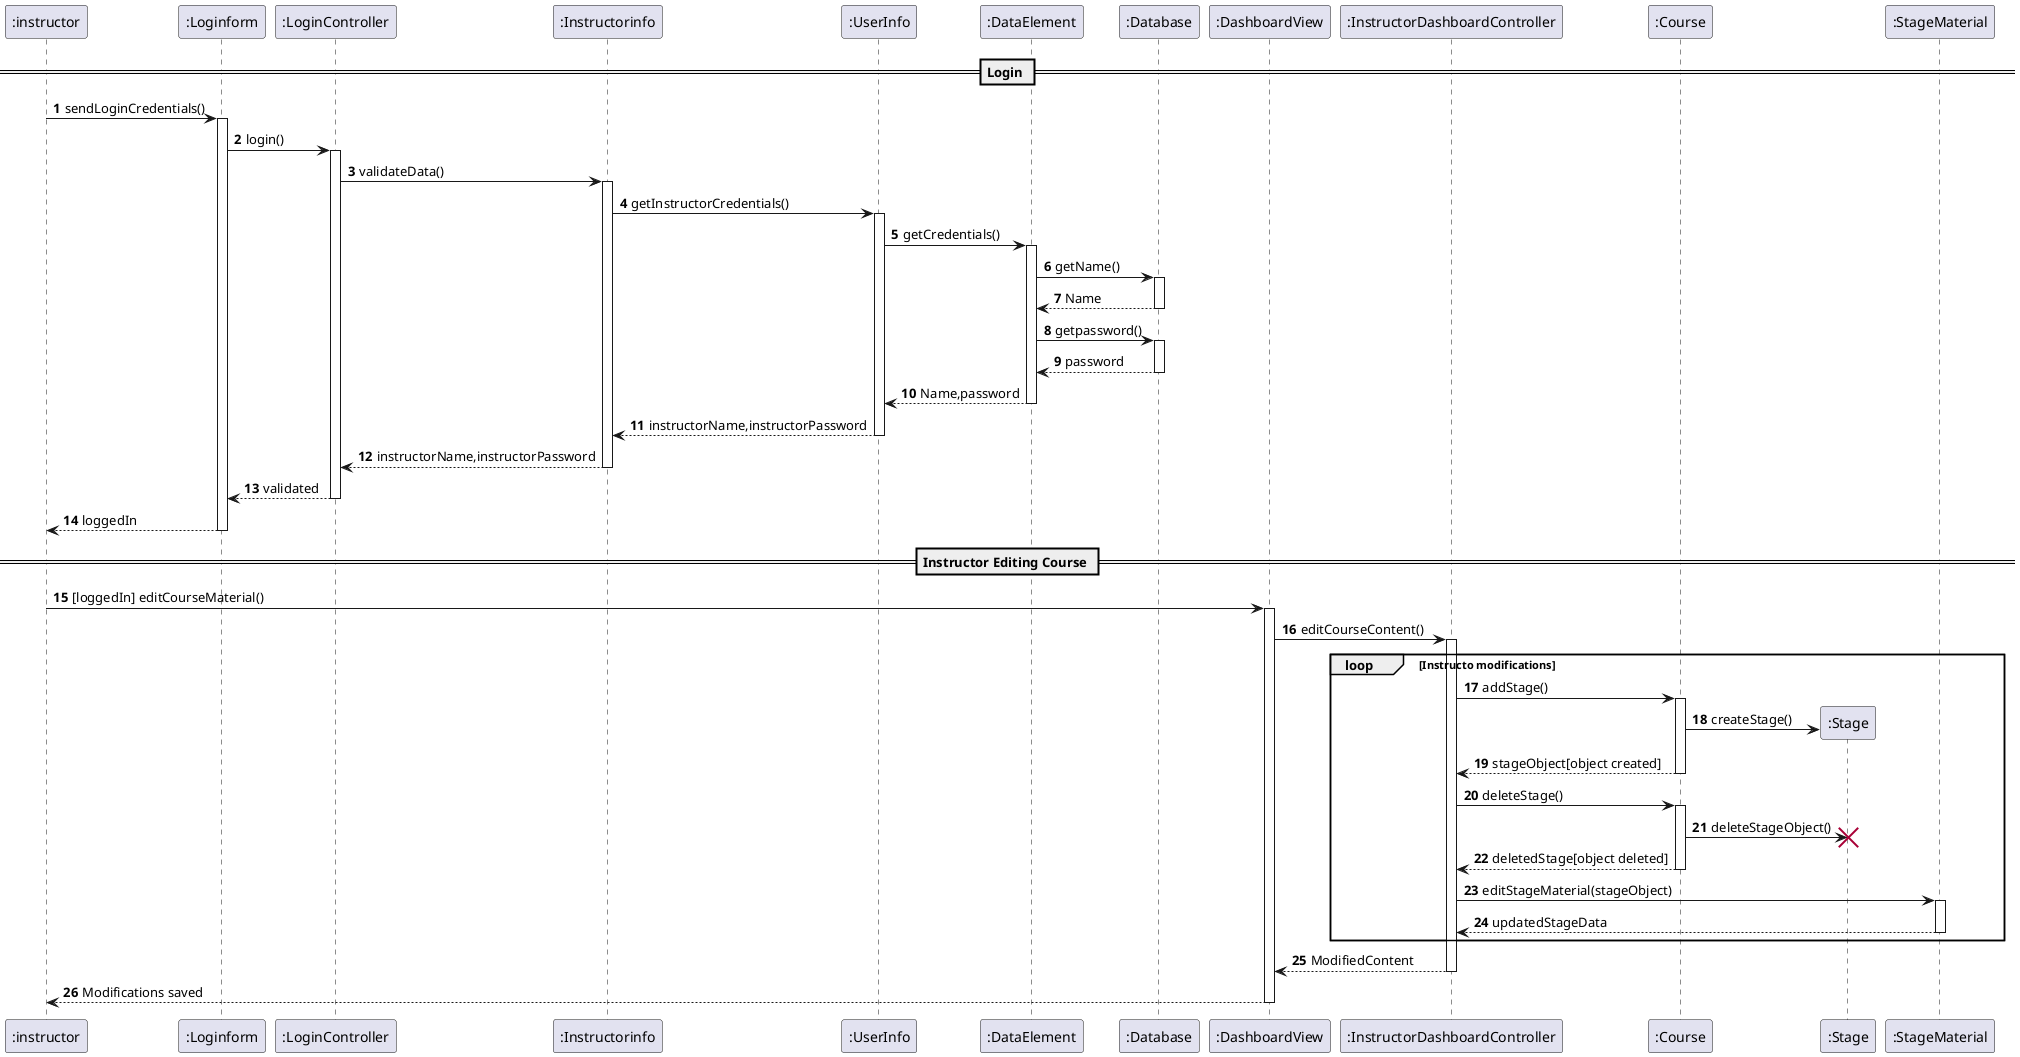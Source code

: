 @startuml
autonumber

' ###### initilaization of the model ########

== Login ==
":instructor"  ->  ":Loginform" ++: sendLoginCredentials()
":Loginform" -> ":LoginController"++: login()
":LoginController" -> ":Instructorinfo"++: validateData()
":Instructorinfo" -> ":UserInfo"++: getInstructorCredentials()
":UserInfo" -> ":DataElement"++: getCredentials()
":DataElement" -> ":Database"++: getName()
":Database" --> ":DataElement"--: Name
":DataElement" -> ":Database"++: getpassword()
":Database" --> ":DataElement"--: password
":DataElement" --> ":UserInfo"--: Name,password
":UserInfo" --> ":Instructorinfo"--: instructorName,instructorPassword
":Instructorinfo" --> ":LoginController"--: instructorName,instructorPassword
":LoginController" --> ":Loginform"--: validated
":Loginform" --> ":instructor"--: loggedIn

== Instructor Editing Course ==
":instructor" -> ":DashboardView"++: [loggedIn] editCourseMaterial() 
":DashboardView" -> ":InstructorDashboardController"++: editCourseContent() 
loop Instructo modifications
' ####### add stage ####### 
":InstructorDashboardController" -> ":Course"++: addStage()
":Course" -> ":Stage"**: createStage()
":Course" --> ":InstructorDashboardController"--: stageObject[object created]

":InstructorDashboardController" -> ":Course"++: deleteStage()
":Course" -> ":Stage"!!: deleteStageObject()
":Course" --> ":InstructorDashboardController"--: deletedStage[object deleted]

":InstructorDashboardController" -> ":StageMaterial"++: editStageMaterial(stageObject)
":StageMaterial" --> ":InstructorDashboardController"--: updatedStageData
end

":InstructorDashboardController" --> ":DashboardView"--: ModifiedContent 
":DashboardView" --> ":instructor"--: Modifications saved 

@enduml